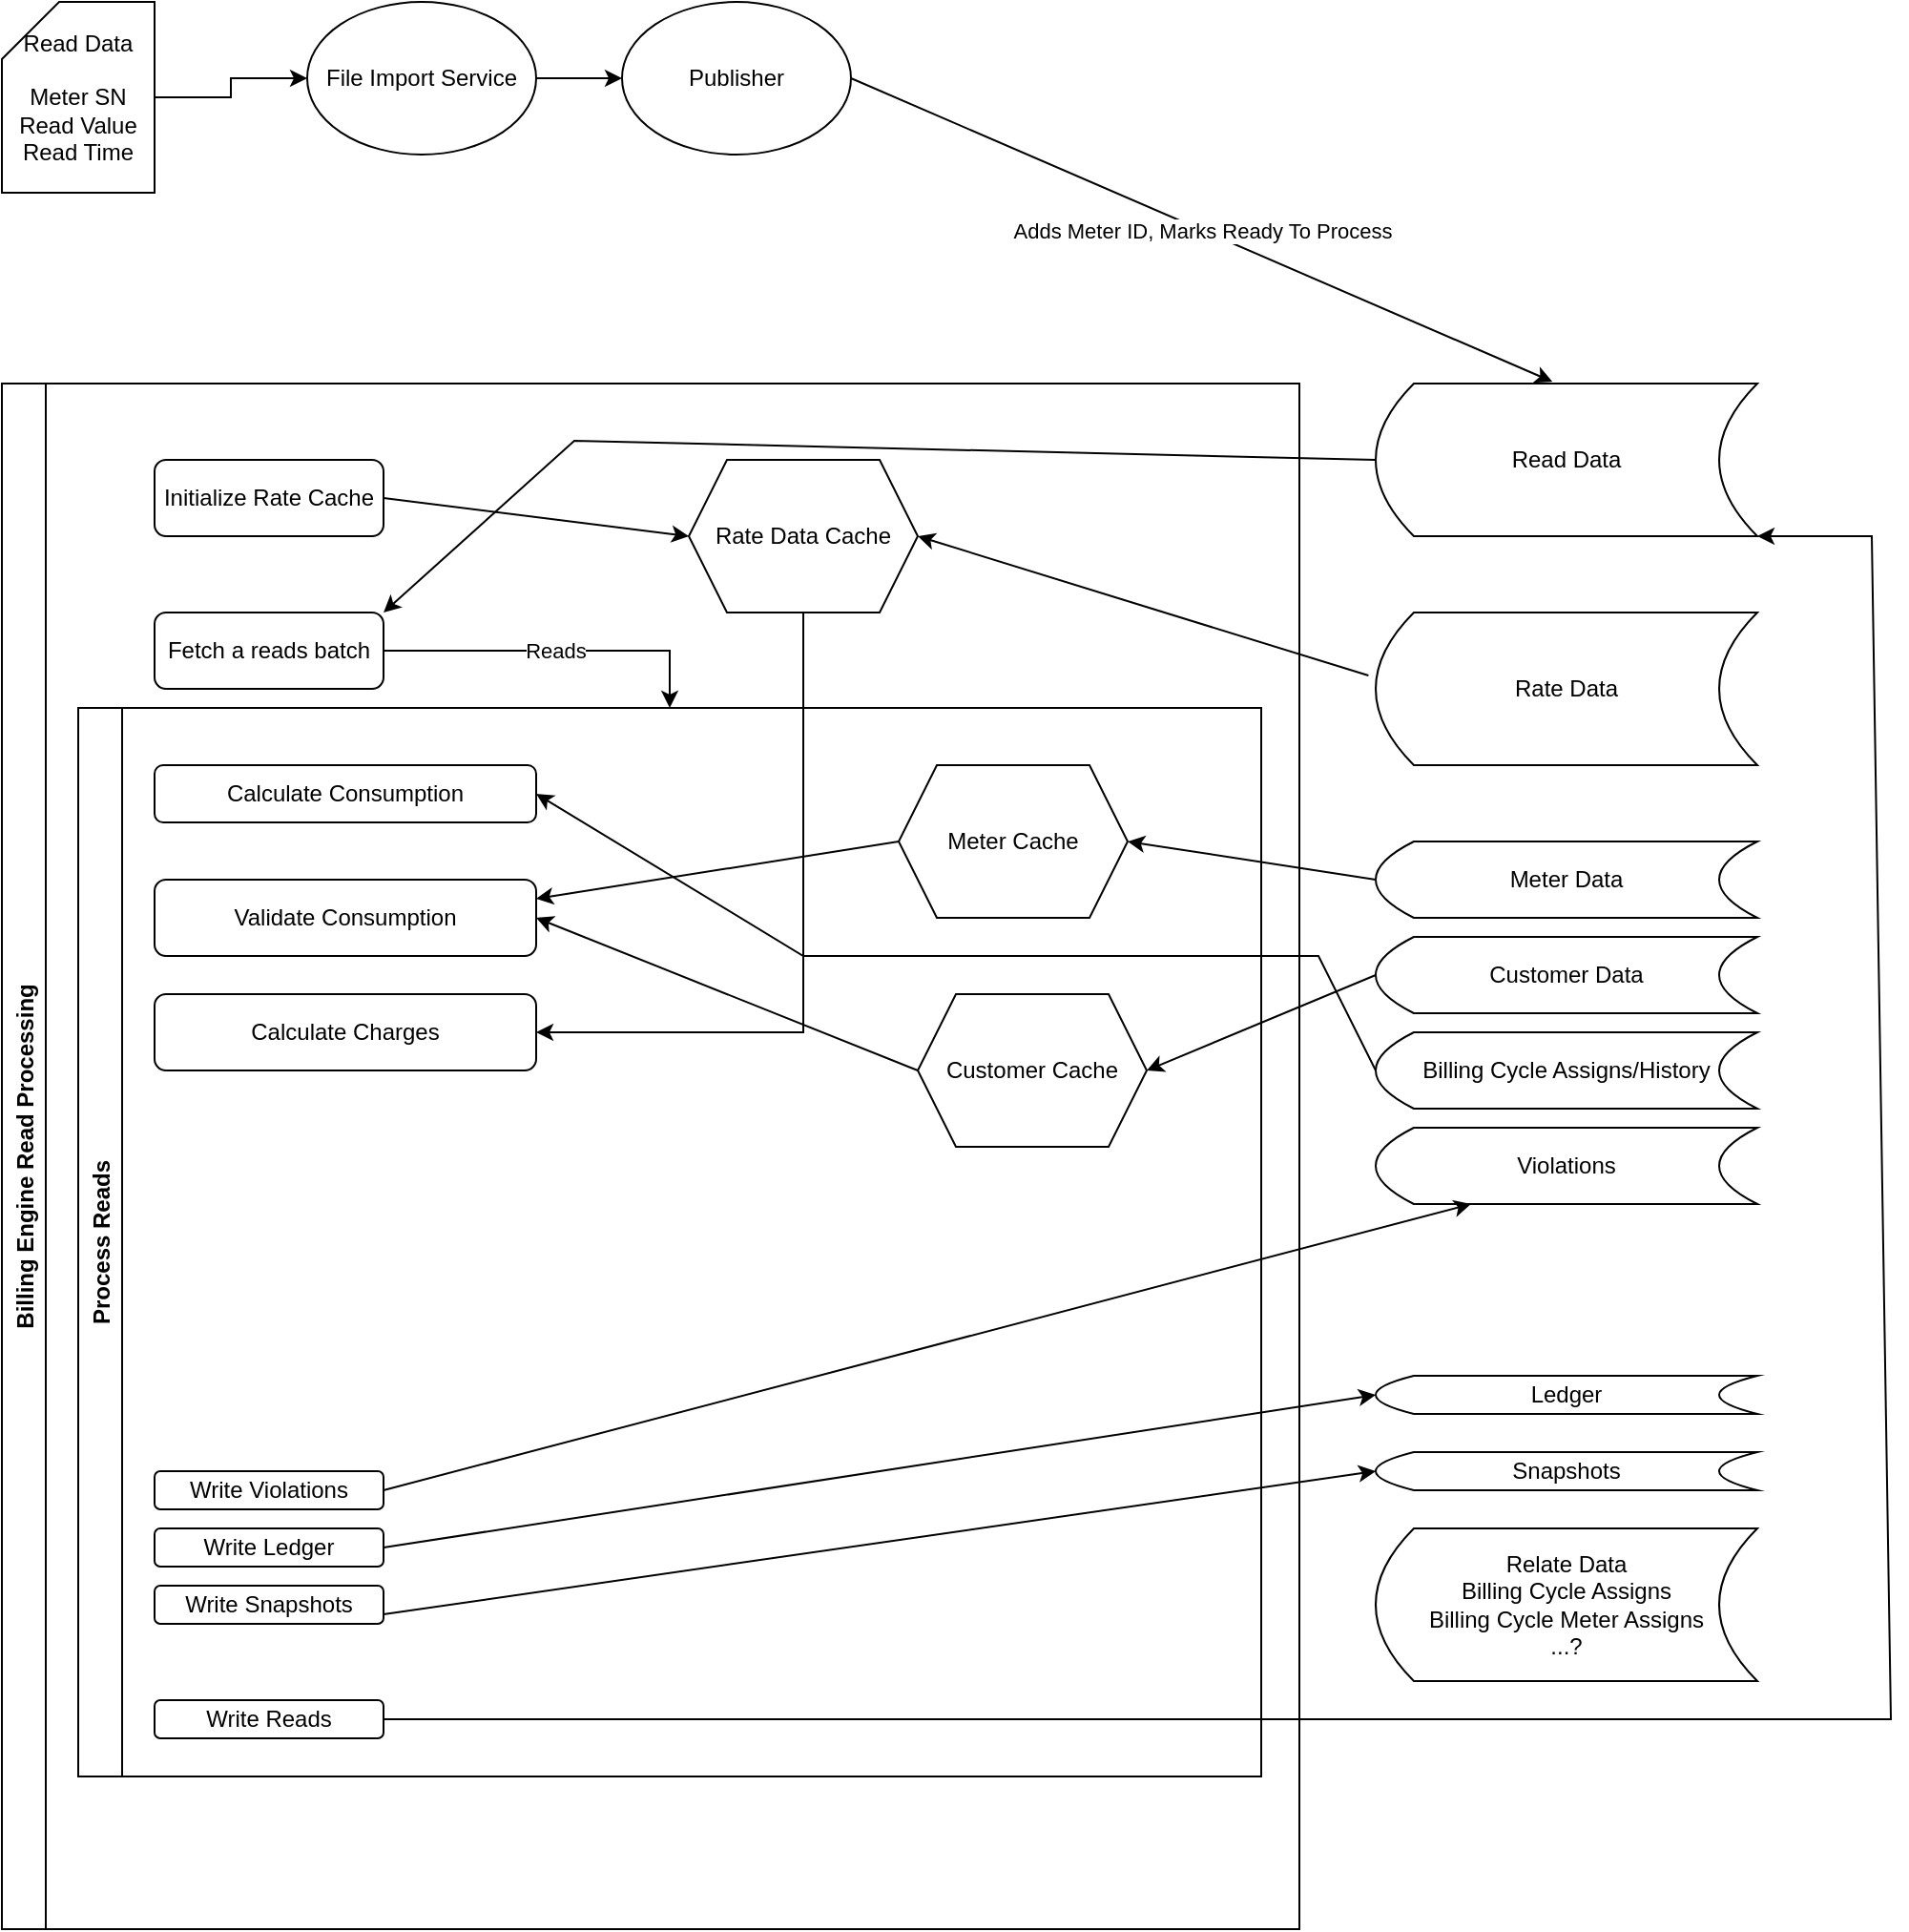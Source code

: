 <mxfile version="16.5.2" type="github">
  <diagram id="-FVoj7aivKLlS2HqLBsI" name="Page-1">
    <mxGraphModel dx="2062" dy="1162" grid="1" gridSize="10" guides="1" tooltips="1" connect="1" arrows="1" fold="1" page="1" pageScale="1" pageWidth="850" pageHeight="1100" math="0" shadow="0">
      <root>
        <mxCell id="0" />
        <mxCell id="1" parent="0" />
        <mxCell id="-iHIp9NUAKp72q_7FLEI-5" value="" style="edgeStyle=orthogonalEdgeStyle;rounded=0;orthogonalLoop=1;jettySize=auto;html=1;" edge="1" parent="1" source="-iHIp9NUAKp72q_7FLEI-1" target="-iHIp9NUAKp72q_7FLEI-2">
          <mxGeometry relative="1" as="geometry" />
        </mxCell>
        <mxCell id="-iHIp9NUAKp72q_7FLEI-1" value="Read Data&lt;br&gt;&lt;br&gt;Meter SN&lt;br&gt;Read Value&lt;br&gt;Read Time" style="shape=card;whiteSpace=wrap;html=1;" vertex="1" parent="1">
          <mxGeometry x="40" y="40" width="80" height="100" as="geometry" />
        </mxCell>
        <mxCell id="-iHIp9NUAKp72q_7FLEI-6" value="" style="edgeStyle=orthogonalEdgeStyle;rounded=0;orthogonalLoop=1;jettySize=auto;html=1;" edge="1" parent="1" source="-iHIp9NUAKp72q_7FLEI-2" target="-iHIp9NUAKp72q_7FLEI-3">
          <mxGeometry relative="1" as="geometry" />
        </mxCell>
        <mxCell id="-iHIp9NUAKp72q_7FLEI-2" value="File Import Service" style="ellipse;whiteSpace=wrap;html=1;" vertex="1" parent="1">
          <mxGeometry x="200" y="40" width="120" height="80" as="geometry" />
        </mxCell>
        <mxCell id="-iHIp9NUAKp72q_7FLEI-3" value="Publisher" style="ellipse;whiteSpace=wrap;html=1;" vertex="1" parent="1">
          <mxGeometry x="365" y="40" width="120" height="80" as="geometry" />
        </mxCell>
        <mxCell id="-iHIp9NUAKp72q_7FLEI-4" value="Read Data" style="shape=dataStorage;whiteSpace=wrap;html=1;fixedSize=1;" vertex="1" parent="1">
          <mxGeometry x="760" y="240" width="200" height="80" as="geometry" />
        </mxCell>
        <mxCell id="-iHIp9NUAKp72q_7FLEI-7" value="Adds Meter ID, Marks Ready To Process" style="endArrow=classic;html=1;rounded=0;exitX=1;exitY=0.5;exitDx=0;exitDy=0;entryX=0.463;entryY=-0.012;entryDx=0;entryDy=0;entryPerimeter=0;" edge="1" parent="1" source="-iHIp9NUAKp72q_7FLEI-3" target="-iHIp9NUAKp72q_7FLEI-4">
          <mxGeometry width="50" height="50" relative="1" as="geometry">
            <mxPoint x="570" y="100" as="sourcePoint" />
            <mxPoint x="620" y="50" as="targetPoint" />
          </mxGeometry>
        </mxCell>
        <mxCell id="-iHIp9NUAKp72q_7FLEI-9" value="" style="endArrow=classic;html=1;rounded=0;entryX=1;entryY=0;entryDx=0;entryDy=0;exitX=0;exitY=0.5;exitDx=0;exitDy=0;" edge="1" parent="1" source="-iHIp9NUAKp72q_7FLEI-4" target="-iHIp9NUAKp72q_7FLEI-12">
          <mxGeometry width="50" height="50" relative="1" as="geometry">
            <mxPoint x="400" y="580" as="sourcePoint" />
            <mxPoint x="180" y="200" as="targetPoint" />
            <Array as="points">
              <mxPoint x="340" y="270" />
            </Array>
          </mxGeometry>
        </mxCell>
        <mxCell id="-iHIp9NUAKp72q_7FLEI-10" value="Billing Engine Read Processing" style="swimlane;horizontal=0;" vertex="1" parent="1">
          <mxGeometry x="40" y="240" width="680" height="810" as="geometry" />
        </mxCell>
        <mxCell id="-iHIp9NUAKp72q_7FLEI-11" value="Initialize Rate Cache" style="rounded=1;whiteSpace=wrap;html=1;" vertex="1" parent="-iHIp9NUAKp72q_7FLEI-10">
          <mxGeometry x="80" y="40" width="120" height="40" as="geometry" />
        </mxCell>
        <mxCell id="-iHIp9NUAKp72q_7FLEI-12" value="Fetch a reads batch" style="rounded=1;whiteSpace=wrap;html=1;" vertex="1" parent="-iHIp9NUAKp72q_7FLEI-10">
          <mxGeometry x="80" y="120" width="120" height="40" as="geometry" />
        </mxCell>
        <mxCell id="-iHIp9NUAKp72q_7FLEI-14" value="Process Reads" style="swimlane;horizontal=0;" vertex="1" parent="-iHIp9NUAKp72q_7FLEI-10">
          <mxGeometry x="40" y="170" width="620" height="560" as="geometry" />
        </mxCell>
        <mxCell id="-iHIp9NUAKp72q_7FLEI-26" value="Meter Cache" style="shape=hexagon;perimeter=hexagonPerimeter2;whiteSpace=wrap;html=1;fixedSize=1;" vertex="1" parent="-iHIp9NUAKp72q_7FLEI-14">
          <mxGeometry x="430" y="30" width="120" height="80" as="geometry" />
        </mxCell>
        <mxCell id="-iHIp9NUAKp72q_7FLEI-27" value="Customer Cache" style="shape=hexagon;perimeter=hexagonPerimeter2;whiteSpace=wrap;html=1;fixedSize=1;" vertex="1" parent="-iHIp9NUAKp72q_7FLEI-14">
          <mxGeometry x="440" y="150" width="120" height="80" as="geometry" />
        </mxCell>
        <mxCell id="-iHIp9NUAKp72q_7FLEI-31" value="Calculate Consumption" style="rounded=1;whiteSpace=wrap;html=1;" vertex="1" parent="-iHIp9NUAKp72q_7FLEI-14">
          <mxGeometry x="40" y="30" width="200" height="30" as="geometry" />
        </mxCell>
        <mxCell id="-iHIp9NUAKp72q_7FLEI-34" value="Validate Consumption" style="rounded=1;whiteSpace=wrap;html=1;" vertex="1" parent="-iHIp9NUAKp72q_7FLEI-14">
          <mxGeometry x="40" y="90" width="200" height="40" as="geometry" />
        </mxCell>
        <mxCell id="-iHIp9NUAKp72q_7FLEI-38" value="Calculate Charges" style="rounded=1;whiteSpace=wrap;html=1;" vertex="1" parent="-iHIp9NUAKp72q_7FLEI-14">
          <mxGeometry x="40" y="150" width="200" height="40" as="geometry" />
        </mxCell>
        <mxCell id="-iHIp9NUAKp72q_7FLEI-40" value="Write Ledger" style="rounded=1;whiteSpace=wrap;html=1;" vertex="1" parent="-iHIp9NUAKp72q_7FLEI-14">
          <mxGeometry x="40" y="430" width="120" height="20" as="geometry" />
        </mxCell>
        <mxCell id="-iHIp9NUAKp72q_7FLEI-42" value="Write Violations" style="rounded=1;whiteSpace=wrap;html=1;" vertex="1" parent="-iHIp9NUAKp72q_7FLEI-14">
          <mxGeometry x="40" y="400" width="120" height="20" as="geometry" />
        </mxCell>
        <mxCell id="-iHIp9NUAKp72q_7FLEI-41" value="Write Snapshots" style="rounded=1;whiteSpace=wrap;html=1;" vertex="1" parent="-iHIp9NUAKp72q_7FLEI-14">
          <mxGeometry x="40" y="460" width="120" height="20" as="geometry" />
        </mxCell>
        <mxCell id="-iHIp9NUAKp72q_7FLEI-47" value="Write Reads" style="rounded=1;whiteSpace=wrap;html=1;" vertex="1" parent="-iHIp9NUAKp72q_7FLEI-14">
          <mxGeometry x="40" y="520" width="120" height="20" as="geometry" />
        </mxCell>
        <mxCell id="-iHIp9NUAKp72q_7FLEI-49" value="" style="endArrow=classic;html=1;rounded=0;exitX=0;exitY=0.5;exitDx=0;exitDy=0;entryX=1;entryY=0.25;entryDx=0;entryDy=0;" edge="1" parent="-iHIp9NUAKp72q_7FLEI-14" source="-iHIp9NUAKp72q_7FLEI-26" target="-iHIp9NUAKp72q_7FLEI-34">
          <mxGeometry width="50" height="50" relative="1" as="geometry">
            <mxPoint x="320" y="150" as="sourcePoint" />
            <mxPoint x="370" y="100" as="targetPoint" />
          </mxGeometry>
        </mxCell>
        <mxCell id="-iHIp9NUAKp72q_7FLEI-16" value="Rate Data Cache" style="shape=hexagon;perimeter=hexagonPerimeter2;whiteSpace=wrap;html=1;fixedSize=1;" vertex="1" parent="-iHIp9NUAKp72q_7FLEI-10">
          <mxGeometry x="360" y="40" width="120" height="80" as="geometry" />
        </mxCell>
        <mxCell id="-iHIp9NUAKp72q_7FLEI-17" value="" style="endArrow=classic;html=1;rounded=0;exitX=1;exitY=0.5;exitDx=0;exitDy=0;entryX=0;entryY=0.5;entryDx=0;entryDy=0;" edge="1" parent="-iHIp9NUAKp72q_7FLEI-10" source="-iHIp9NUAKp72q_7FLEI-11" target="-iHIp9NUAKp72q_7FLEI-16">
          <mxGeometry width="50" height="50" relative="1" as="geometry">
            <mxPoint x="360" y="350" as="sourcePoint" />
            <mxPoint x="410" y="300" as="targetPoint" />
          </mxGeometry>
        </mxCell>
        <mxCell id="-iHIp9NUAKp72q_7FLEI-33" value="Reads" style="endArrow=classic;html=1;rounded=0;exitX=1;exitY=0.5;exitDx=0;exitDy=0;entryX=0.5;entryY=0;entryDx=0;entryDy=0;" edge="1" parent="-iHIp9NUAKp72q_7FLEI-10" source="-iHIp9NUAKp72q_7FLEI-12" target="-iHIp9NUAKp72q_7FLEI-14">
          <mxGeometry width="50" height="50" relative="1" as="geometry">
            <mxPoint x="270" y="170" as="sourcePoint" />
            <mxPoint x="360" y="180" as="targetPoint" />
            <Array as="points">
              <mxPoint x="350" y="140" />
            </Array>
          </mxGeometry>
        </mxCell>
        <mxCell id="-iHIp9NUAKp72q_7FLEI-51" value="" style="endArrow=classic;html=1;rounded=0;exitX=0.5;exitY=1;exitDx=0;exitDy=0;entryX=1;entryY=0.5;entryDx=0;entryDy=0;" edge="1" parent="-iHIp9NUAKp72q_7FLEI-10" source="-iHIp9NUAKp72q_7FLEI-16" target="-iHIp9NUAKp72q_7FLEI-38">
          <mxGeometry width="50" height="50" relative="1" as="geometry">
            <mxPoint x="360" y="320" as="sourcePoint" />
            <mxPoint x="420" y="360" as="targetPoint" />
            <Array as="points">
              <mxPoint x="420" y="340" />
            </Array>
          </mxGeometry>
        </mxCell>
        <mxCell id="-iHIp9NUAKp72q_7FLEI-18" value="Rate Data" style="shape=dataStorage;whiteSpace=wrap;html=1;fixedSize=1;" vertex="1" parent="1">
          <mxGeometry x="760" y="360" width="200" height="80" as="geometry" />
        </mxCell>
        <mxCell id="-iHIp9NUAKp72q_7FLEI-19" value="" style="endArrow=classic;html=1;rounded=0;entryX=1;entryY=0.5;entryDx=0;entryDy=0;exitX=-0.019;exitY=0.413;exitDx=0;exitDy=0;exitPerimeter=0;" edge="1" parent="1" source="-iHIp9NUAKp72q_7FLEI-18" target="-iHIp9NUAKp72q_7FLEI-16">
          <mxGeometry width="50" height="50" relative="1" as="geometry">
            <mxPoint x="400" y="590" as="sourcePoint" />
            <mxPoint x="450" y="540" as="targetPoint" />
          </mxGeometry>
        </mxCell>
        <mxCell id="-iHIp9NUAKp72q_7FLEI-20" value="Meter Data" style="shape=dataStorage;whiteSpace=wrap;html=1;fixedSize=1;" vertex="1" parent="1">
          <mxGeometry x="760" y="480" width="200" height="40" as="geometry" />
        </mxCell>
        <mxCell id="-iHIp9NUAKp72q_7FLEI-21" value="Customer Data" style="shape=dataStorage;whiteSpace=wrap;html=1;fixedSize=1;" vertex="1" parent="1">
          <mxGeometry x="760" y="530" width="200" height="40" as="geometry" />
        </mxCell>
        <mxCell id="-iHIp9NUAKp72q_7FLEI-24" value="Snapshots" style="shape=dataStorage;whiteSpace=wrap;html=1;fixedSize=1;" vertex="1" parent="1">
          <mxGeometry x="760" y="800" width="200" height="20" as="geometry" />
        </mxCell>
        <mxCell id="-iHIp9NUAKp72q_7FLEI-25" value="Relate Data&lt;br&gt;Billing Cycle Assigns&lt;br&gt;Billing Cycle Meter Assigns&lt;br&gt;...?" style="shape=dataStorage;whiteSpace=wrap;html=1;fixedSize=1;" vertex="1" parent="1">
          <mxGeometry x="760" y="840" width="200" height="80" as="geometry" />
        </mxCell>
        <mxCell id="-iHIp9NUAKp72q_7FLEI-28" value="" style="endArrow=classic;html=1;rounded=0;entryX=1;entryY=0.5;entryDx=0;entryDy=0;exitX=0;exitY=0.5;exitDx=0;exitDy=0;" edge="1" parent="1" source="-iHIp9NUAKp72q_7FLEI-20" target="-iHIp9NUAKp72q_7FLEI-26">
          <mxGeometry width="50" height="50" relative="1" as="geometry">
            <mxPoint x="560" y="780" as="sourcePoint" />
            <mxPoint x="610" y="730" as="targetPoint" />
          </mxGeometry>
        </mxCell>
        <mxCell id="-iHIp9NUAKp72q_7FLEI-29" value="" style="endArrow=classic;html=1;rounded=0;exitX=0;exitY=0.5;exitDx=0;exitDy=0;entryX=1;entryY=0.5;entryDx=0;entryDy=0;" edge="1" parent="1" source="-iHIp9NUAKp72q_7FLEI-21" target="-iHIp9NUAKp72q_7FLEI-27">
          <mxGeometry width="50" height="50" relative="1" as="geometry">
            <mxPoint x="400" y="560" as="sourcePoint" />
            <mxPoint x="450" y="510" as="targetPoint" />
          </mxGeometry>
        </mxCell>
        <mxCell id="-iHIp9NUAKp72q_7FLEI-30" value="Billing Cycle Assigns/History" style="shape=dataStorage;whiteSpace=wrap;html=1;fixedSize=1;" vertex="1" parent="1">
          <mxGeometry x="760" y="580" width="200" height="40" as="geometry" />
        </mxCell>
        <mxCell id="-iHIp9NUAKp72q_7FLEI-32" value="" style="endArrow=classic;html=1;rounded=0;exitX=0;exitY=0.5;exitDx=0;exitDy=0;entryX=1;entryY=0.5;entryDx=0;entryDy=0;" edge="1" parent="1" source="-iHIp9NUAKp72q_7FLEI-30" target="-iHIp9NUAKp72q_7FLEI-31">
          <mxGeometry width="50" height="50" relative="1" as="geometry">
            <mxPoint x="400" y="560" as="sourcePoint" />
            <mxPoint x="450" y="510" as="targetPoint" />
            <Array as="points">
              <mxPoint x="730" y="540" />
              <mxPoint x="460" y="540" />
            </Array>
          </mxGeometry>
        </mxCell>
        <mxCell id="-iHIp9NUAKp72q_7FLEI-35" value="Violations" style="shape=dataStorage;whiteSpace=wrap;html=1;fixedSize=1;" vertex="1" parent="1">
          <mxGeometry x="760" y="630" width="200" height="40" as="geometry" />
        </mxCell>
        <mxCell id="-iHIp9NUAKp72q_7FLEI-39" value="Ledger" style="shape=dataStorage;whiteSpace=wrap;html=1;fixedSize=1;" vertex="1" parent="1">
          <mxGeometry x="760" y="760" width="200" height="20" as="geometry" />
        </mxCell>
        <mxCell id="-iHIp9NUAKp72q_7FLEI-44" value="" style="endArrow=classic;html=1;rounded=0;exitX=1;exitY=0.5;exitDx=0;exitDy=0;entryX=1;entryY=1;entryDx=0;entryDy=0;" edge="1" parent="1" source="-iHIp9NUAKp72q_7FLEI-47" target="-iHIp9NUAKp72q_7FLEI-4">
          <mxGeometry width="50" height="50" relative="1" as="geometry">
            <mxPoint x="370" y="920" as="sourcePoint" />
            <mxPoint x="420" y="870" as="targetPoint" />
            <Array as="points">
              <mxPoint x="1030" y="940" />
              <mxPoint x="1020" y="320" />
            </Array>
          </mxGeometry>
        </mxCell>
        <mxCell id="-iHIp9NUAKp72q_7FLEI-45" value="" style="endArrow=classic;html=1;rounded=0;exitX=1;exitY=0.75;exitDx=0;exitDy=0;entryX=0;entryY=0.5;entryDx=0;entryDy=0;" edge="1" parent="1" source="-iHIp9NUAKp72q_7FLEI-41" target="-iHIp9NUAKp72q_7FLEI-24">
          <mxGeometry width="50" height="50" relative="1" as="geometry">
            <mxPoint x="330" y="880" as="sourcePoint" />
            <mxPoint x="380" y="830" as="targetPoint" />
          </mxGeometry>
        </mxCell>
        <mxCell id="-iHIp9NUAKp72q_7FLEI-46" value="" style="endArrow=classic;html=1;rounded=0;exitX=1;exitY=0.5;exitDx=0;exitDy=0;entryX=0;entryY=0.5;entryDx=0;entryDy=0;" edge="1" parent="1" source="-iHIp9NUAKp72q_7FLEI-40" target="-iHIp9NUAKp72q_7FLEI-39">
          <mxGeometry width="50" height="50" relative="1" as="geometry">
            <mxPoint x="300" y="830" as="sourcePoint" />
            <mxPoint x="350" y="780" as="targetPoint" />
          </mxGeometry>
        </mxCell>
        <mxCell id="-iHIp9NUAKp72q_7FLEI-48" value="" style="endArrow=classic;html=1;rounded=0;exitX=1;exitY=0.5;exitDx=0;exitDy=0;entryX=0.25;entryY=1;entryDx=0;entryDy=0;" edge="1" parent="1" source="-iHIp9NUAKp72q_7FLEI-42" target="-iHIp9NUAKp72q_7FLEI-35">
          <mxGeometry width="50" height="50" relative="1" as="geometry">
            <mxPoint x="390" y="930" as="sourcePoint" />
            <mxPoint x="440" y="880" as="targetPoint" />
          </mxGeometry>
        </mxCell>
        <mxCell id="-iHIp9NUAKp72q_7FLEI-50" value="" style="endArrow=classic;html=1;rounded=0;exitX=0;exitY=0.5;exitDx=0;exitDy=0;" edge="1" parent="1" source="-iHIp9NUAKp72q_7FLEI-27">
          <mxGeometry width="50" height="50" relative="1" as="geometry">
            <mxPoint x="400" y="560" as="sourcePoint" />
            <mxPoint x="320" y="520" as="targetPoint" />
          </mxGeometry>
        </mxCell>
      </root>
    </mxGraphModel>
  </diagram>
</mxfile>
